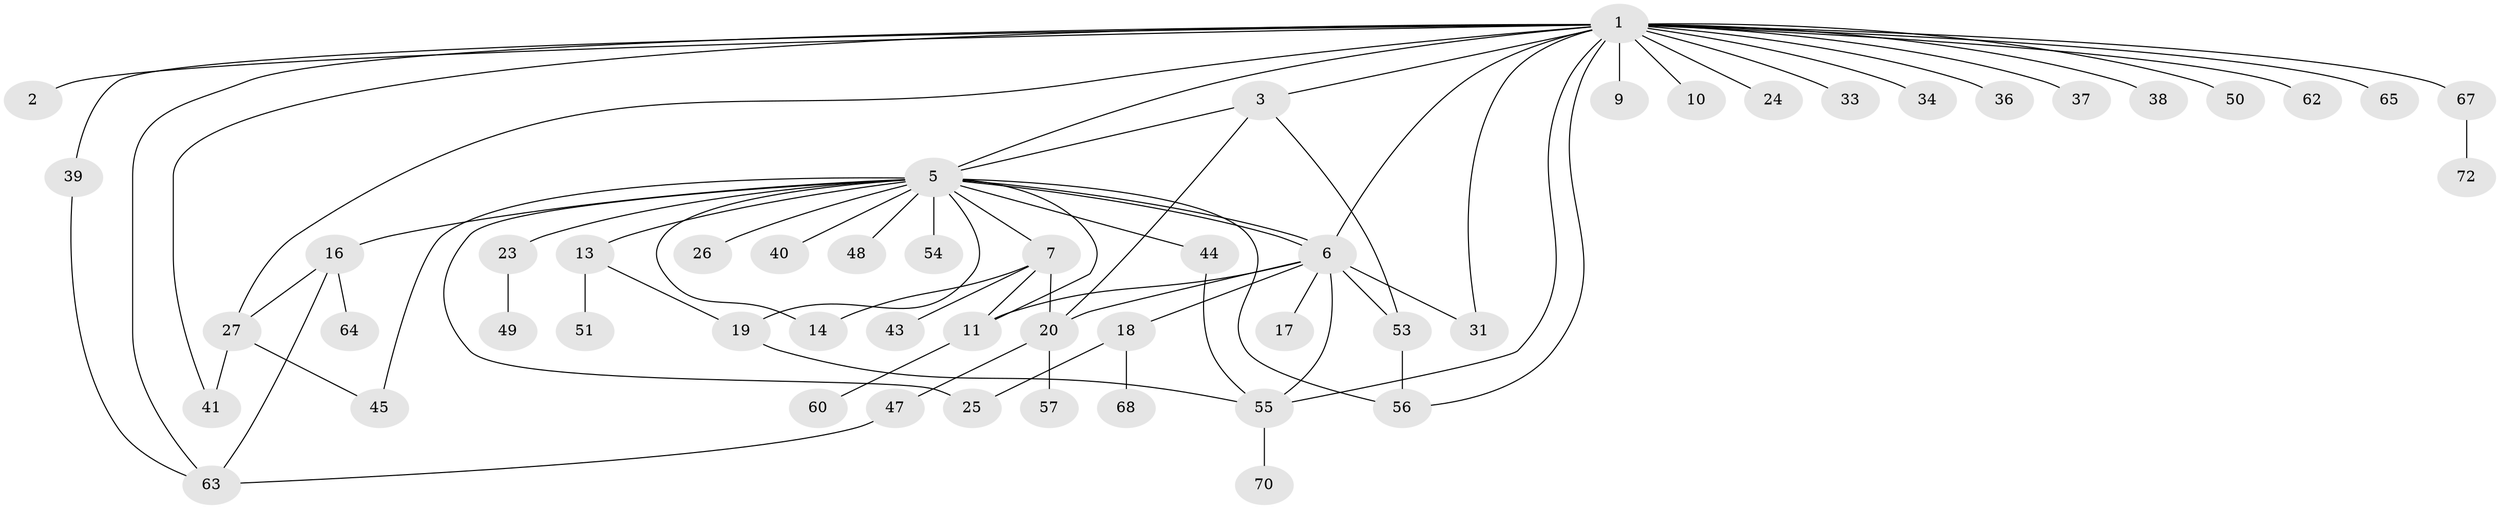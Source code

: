// original degree distribution, {14: 0.013333333333333334, 2: 0.30666666666666664, 4: 0.08, 13: 0.013333333333333334, 19: 0.013333333333333334, 11: 0.013333333333333334, 1: 0.4266666666666667, 5: 0.04, 3: 0.08, 6: 0.013333333333333334}
// Generated by graph-tools (version 1.1) at 2025/41/03/06/25 10:41:45]
// undirected, 52 vertices, 74 edges
graph export_dot {
graph [start="1"]
  node [color=gray90,style=filled];
  1 [super="+4"];
  2 [super="+58"];
  3 [super="+8"];
  5 [super="+12"];
  6 [super="+21"];
  7 [super="+22"];
  9 [super="+15"];
  10;
  11 [super="+29"];
  13 [super="+30"];
  14;
  16 [super="+35"];
  17;
  18 [super="+32"];
  19 [super="+52"];
  20 [super="+42"];
  23;
  24 [super="+46"];
  25 [super="+28"];
  26;
  27 [super="+75"];
  31;
  33 [super="+61"];
  34;
  36;
  37 [super="+59"];
  38;
  39;
  40;
  41;
  43;
  44;
  45 [super="+71"];
  47 [super="+69"];
  48;
  49;
  50;
  51;
  53;
  54;
  55 [super="+74"];
  56 [super="+66"];
  57;
  60;
  62;
  63 [super="+73"];
  64;
  65;
  67;
  68;
  70;
  72;
  1 -- 2;
  1 -- 3;
  1 -- 5;
  1 -- 9;
  1 -- 24;
  1 -- 34;
  1 -- 36;
  1 -- 37;
  1 -- 41;
  1 -- 50;
  1 -- 56;
  1 -- 67;
  1 -- 33;
  1 -- 65;
  1 -- 6;
  1 -- 38;
  1 -- 39;
  1 -- 10;
  1 -- 55;
  1 -- 27;
  1 -- 31;
  1 -- 62;
  1 -- 63;
  3 -- 5;
  3 -- 20;
  3 -- 53;
  5 -- 6;
  5 -- 6;
  5 -- 7;
  5 -- 13;
  5 -- 14;
  5 -- 16;
  5 -- 19;
  5 -- 23;
  5 -- 25;
  5 -- 26;
  5 -- 40;
  5 -- 44;
  5 -- 45;
  5 -- 48;
  5 -- 54;
  5 -- 56;
  5 -- 11;
  6 -- 11;
  6 -- 17;
  6 -- 18;
  6 -- 20;
  6 -- 31;
  6 -- 53;
  6 -- 55;
  7 -- 43;
  7 -- 20;
  7 -- 14;
  7 -- 11;
  11 -- 60;
  13 -- 51;
  13 -- 19;
  16 -- 27;
  16 -- 63;
  16 -- 64;
  18 -- 68;
  18 -- 25;
  19 -- 55;
  20 -- 47;
  20 -- 57;
  23 -- 49;
  27 -- 41;
  27 -- 45;
  39 -- 63;
  44 -- 55;
  47 -- 63;
  53 -- 56;
  55 -- 70;
  67 -- 72;
}

